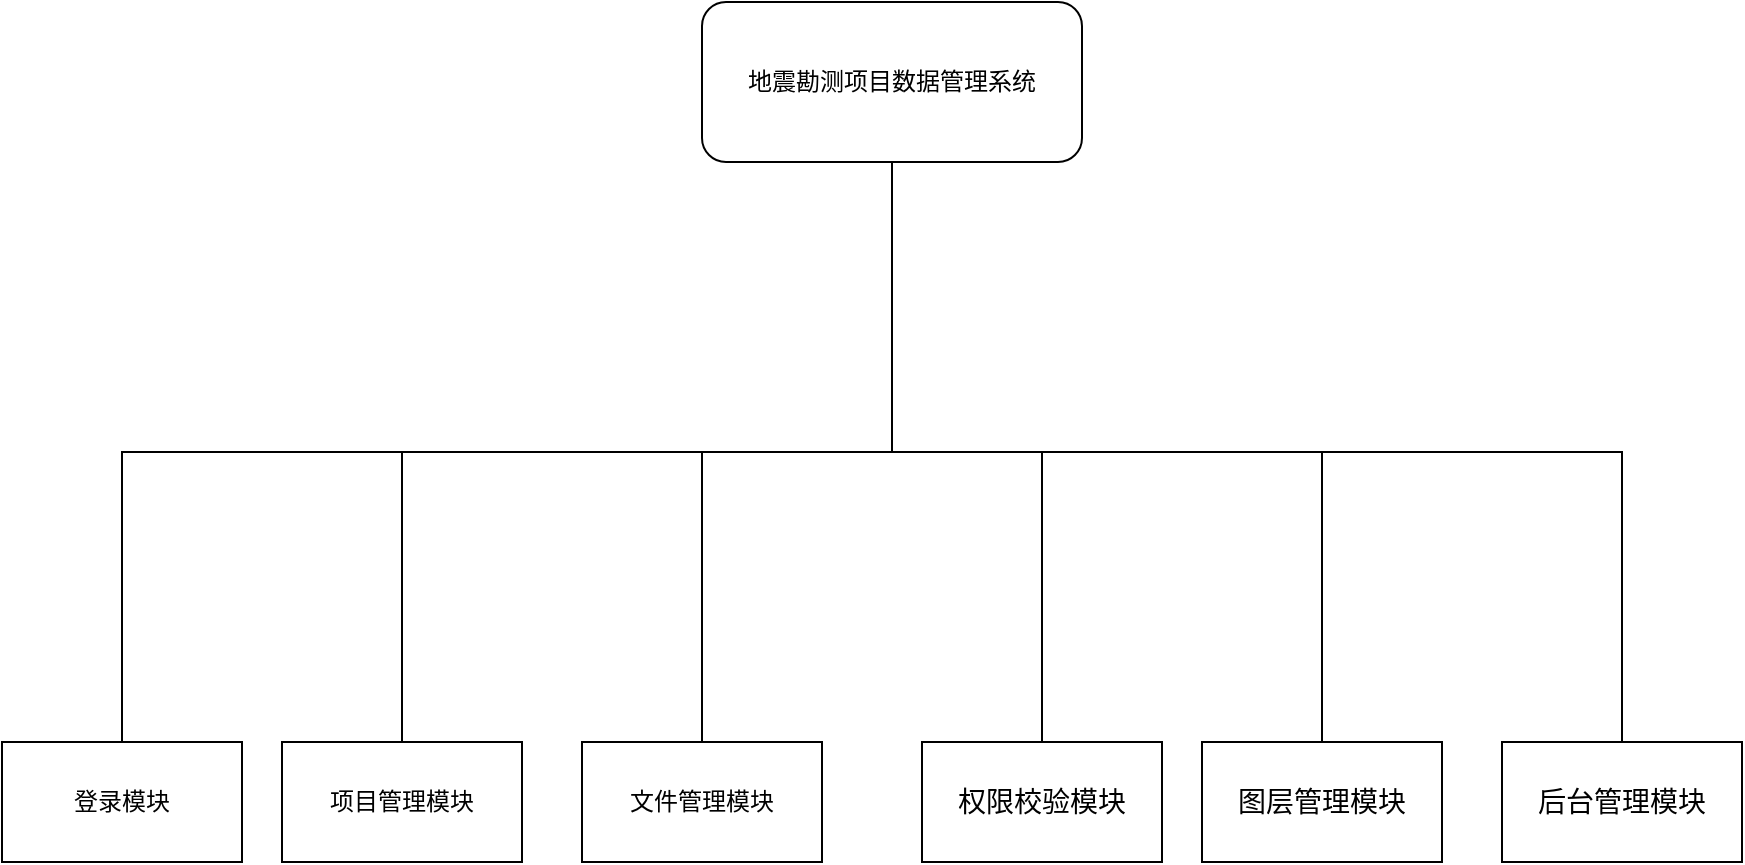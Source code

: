 <mxfile version="17.4.4" type="github">
  <diagram id="NUiRZpOZK513rjNv98Oe" name="Page-1">
    <mxGraphModel dx="2062" dy="1121" grid="1" gridSize="10" guides="1" tooltips="1" connect="1" arrows="1" fold="1" page="1" pageScale="1" pageWidth="827" pageHeight="1169" math="0" shadow="0">
      <root>
        <mxCell id="0" />
        <mxCell id="1" parent="0" />
        <mxCell id="MKK4ZT9fQNfWlhLnhhMg-16" style="edgeStyle=orthogonalEdgeStyle;rounded=0;orthogonalLoop=1;jettySize=auto;html=1;exitX=0.5;exitY=1;exitDx=0;exitDy=0;endArrow=none;endFill=0;strokeWidth=1;" edge="1" parent="1" source="MKK4ZT9fQNfWlhLnhhMg-1" target="MKK4ZT9fQNfWlhLnhhMg-10">
          <mxGeometry relative="1" as="geometry" />
        </mxCell>
        <mxCell id="MKK4ZT9fQNfWlhLnhhMg-17" style="edgeStyle=orthogonalEdgeStyle;rounded=0;orthogonalLoop=1;jettySize=auto;html=1;exitX=0.5;exitY=1;exitDx=0;exitDy=0;endArrow=none;endFill=0;strokeWidth=1;" edge="1" parent="1" source="MKK4ZT9fQNfWlhLnhhMg-1" target="MKK4ZT9fQNfWlhLnhhMg-8">
          <mxGeometry relative="1" as="geometry" />
        </mxCell>
        <mxCell id="MKK4ZT9fQNfWlhLnhhMg-18" style="edgeStyle=orthogonalEdgeStyle;rounded=0;orthogonalLoop=1;jettySize=auto;html=1;exitX=0.5;exitY=1;exitDx=0;exitDy=0;endArrow=none;endFill=0;strokeWidth=1;" edge="1" parent="1" source="MKK4ZT9fQNfWlhLnhhMg-1" target="MKK4ZT9fQNfWlhLnhhMg-9">
          <mxGeometry relative="1" as="geometry" />
        </mxCell>
        <mxCell id="MKK4ZT9fQNfWlhLnhhMg-19" style="edgeStyle=orthogonalEdgeStyle;rounded=0;orthogonalLoop=1;jettySize=auto;html=1;exitX=0.5;exitY=1;exitDx=0;exitDy=0;endArrow=none;endFill=0;strokeWidth=1;" edge="1" parent="1" source="MKK4ZT9fQNfWlhLnhhMg-1" target="MKK4ZT9fQNfWlhLnhhMg-12">
          <mxGeometry relative="1" as="geometry" />
        </mxCell>
        <mxCell id="MKK4ZT9fQNfWlhLnhhMg-20" style="edgeStyle=orthogonalEdgeStyle;rounded=0;orthogonalLoop=1;jettySize=auto;html=1;exitX=0.5;exitY=1;exitDx=0;exitDy=0;entryX=0.5;entryY=0;entryDx=0;entryDy=0;endArrow=none;endFill=0;strokeWidth=1;" edge="1" parent="1" source="MKK4ZT9fQNfWlhLnhhMg-1" target="MKK4ZT9fQNfWlhLnhhMg-13">
          <mxGeometry relative="1" as="geometry" />
        </mxCell>
        <mxCell id="MKK4ZT9fQNfWlhLnhhMg-21" style="edgeStyle=orthogonalEdgeStyle;rounded=0;orthogonalLoop=1;jettySize=auto;html=1;exitX=0.5;exitY=1;exitDx=0;exitDy=0;entryX=0.5;entryY=0;entryDx=0;entryDy=0;endArrow=none;endFill=0;strokeWidth=1;" edge="1" parent="1" source="MKK4ZT9fQNfWlhLnhhMg-1" target="MKK4ZT9fQNfWlhLnhhMg-14">
          <mxGeometry relative="1" as="geometry" />
        </mxCell>
        <mxCell id="MKK4ZT9fQNfWlhLnhhMg-1" value="地震勘测项目数据管理系统" style="rounded=1;whiteSpace=wrap;html=1;" vertex="1" parent="1">
          <mxGeometry x="480" y="270" width="190" height="80" as="geometry" />
        </mxCell>
        <mxCell id="MKK4ZT9fQNfWlhLnhhMg-8" value="&lt;span&gt;登录模块&lt;/span&gt;" style="rounded=0;whiteSpace=wrap;html=1;" vertex="1" parent="1">
          <mxGeometry x="130" y="640" width="120" height="60" as="geometry" />
        </mxCell>
        <mxCell id="MKK4ZT9fQNfWlhLnhhMg-9" value="项目管理模块" style="rounded=0;whiteSpace=wrap;html=1;" vertex="1" parent="1">
          <mxGeometry x="270" y="640" width="120" height="60" as="geometry" />
        </mxCell>
        <mxCell id="MKK4ZT9fQNfWlhLnhhMg-10" value="文件管理模块" style="rounded=0;whiteSpace=wrap;html=1;" vertex="1" parent="1">
          <mxGeometry x="420" y="640" width="120" height="60" as="geometry" />
        </mxCell>
        <mxCell id="MKK4ZT9fQNfWlhLnhhMg-12" value="&lt;span style=&quot;font-size: 14px&quot;&gt;权限校验模块&lt;/span&gt;" style="rounded=0;whiteSpace=wrap;html=1;" vertex="1" parent="1">
          <mxGeometry x="590" y="640" width="120" height="60" as="geometry" />
        </mxCell>
        <mxCell id="MKK4ZT9fQNfWlhLnhhMg-13" value="&lt;span style=&quot;font-size: 14px&quot;&gt;图层管理模块&lt;/span&gt;" style="rounded=0;whiteSpace=wrap;html=1;" vertex="1" parent="1">
          <mxGeometry x="730" y="640" width="120" height="60" as="geometry" />
        </mxCell>
        <mxCell id="MKK4ZT9fQNfWlhLnhhMg-14" value="&lt;span style=&quot;font-size: 14px&quot;&gt;后台管理模块&lt;/span&gt;" style="rounded=0;whiteSpace=wrap;html=1;" vertex="1" parent="1">
          <mxGeometry x="880" y="640" width="120" height="60" as="geometry" />
        </mxCell>
      </root>
    </mxGraphModel>
  </diagram>
</mxfile>
